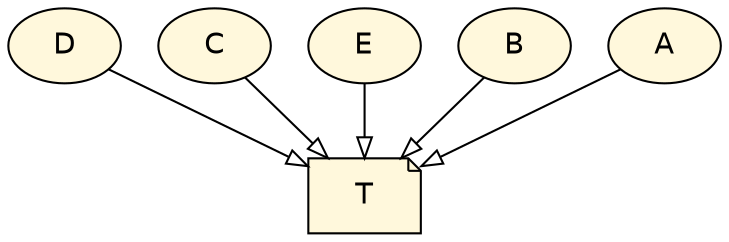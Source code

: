 digraph {
"7564df5c-4d4c-40c0-a07d-56d061292b6b" [label="D", shape=ellipse, style=filled, fillcolor=cornsilk, fontname=Helvetica];
"7564df5c-4d4c-40c0-a07d-56d061292b6b" -> "2541e171-d272-4147-8e35-2247b7558949" [taillabel="", arrowhead=onormal, fontname=Helvetica];
"2541e171-d272-4147-8e35-2247b7558949" [label="T", shape=note, style=filled, fillcolor=cornsilk, fontname=Helvetica];
"0c5c6c38-c12d-4400-8360-69ca92867a98" [label="C", shape=ellipse, style=filled, fillcolor=cornsilk, fontname=Helvetica];
"0c5c6c38-c12d-4400-8360-69ca92867a98" -> "2541e171-d272-4147-8e35-2247b7558949" [taillabel="", arrowhead=onormal, fontname=Helvetica];
"45a648f5-63b5-4d81-b39b-778d4684a1ad" [label="E", shape=ellipse, style=filled, fillcolor=cornsilk, fontname=Helvetica];
"45a648f5-63b5-4d81-b39b-778d4684a1ad" -> "2541e171-d272-4147-8e35-2247b7558949" [taillabel="", arrowhead=onormal, fontname=Helvetica];
"08326d66-aa09-4269-8292-9a719ef12c5f" [label="B", shape=ellipse, style=filled, fillcolor=cornsilk, fontname=Helvetica];
"08326d66-aa09-4269-8292-9a719ef12c5f" -> "2541e171-d272-4147-8e35-2247b7558949" [taillabel="", arrowhead=onormal, fontname=Helvetica];
"1ce01db5-8535-4265-81cc-3d035732e9e2" [label="A", shape=ellipse, style=filled, fillcolor=cornsilk, fontname=Helvetica];
"1ce01db5-8535-4265-81cc-3d035732e9e2" -> "2541e171-d272-4147-8e35-2247b7558949" [taillabel="", arrowhead=onormal, fontname=Helvetica];
}
